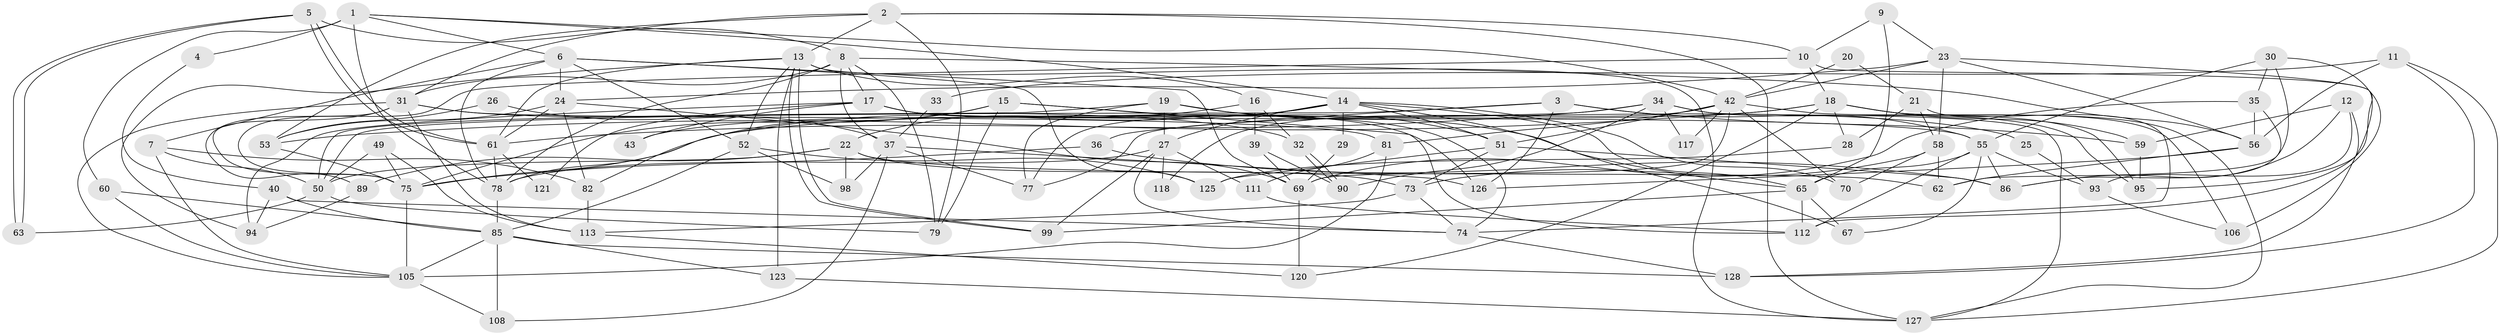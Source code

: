 // Generated by graph-tools (version 1.1) at 2025/24/03/03/25 07:24:01]
// undirected, 90 vertices, 213 edges
graph export_dot {
graph [start="1"]
  node [color=gray90,style=filled];
  1 [super="+47"];
  2 [super="+129"];
  3 [super="+103"];
  4;
  5 [super="+116"];
  6 [super="+92"];
  7 [super="+119"];
  8 [super="+48"];
  9 [super="+109"];
  10;
  11;
  12 [super="+38"];
  13 [super="+46"];
  14 [super="+54"];
  15 [super="+97"];
  16;
  17;
  18 [super="+45"];
  19;
  20;
  21 [super="+41"];
  22;
  23 [super="+68"];
  24 [super="+110"];
  25;
  26;
  27 [super="+107"];
  28;
  29;
  30 [super="+57"];
  31 [super="+83"];
  32;
  33;
  34 [super="+44"];
  35;
  36;
  37 [super="+71"];
  39;
  40;
  42 [super="+66"];
  43;
  49;
  50 [super="+91"];
  51 [super="+104"];
  52;
  53 [super="+115"];
  55 [super="+72"];
  56 [super="+64"];
  58;
  59 [super="+76"];
  60;
  61 [super="+100"];
  62;
  63;
  65 [super="+80"];
  67 [super="+96"];
  69 [super="+114"];
  70;
  73;
  74 [super="+102"];
  75 [super="+87"];
  77;
  78 [super="+88"];
  79;
  81 [super="+84"];
  82;
  85 [super="+101"];
  86;
  89;
  90;
  93;
  94;
  95;
  98;
  99;
  105 [super="+124"];
  106;
  108;
  111;
  112;
  113 [super="+122"];
  117;
  118;
  120;
  121;
  123;
  125;
  126;
  127;
  128;
  1 -- 60;
  1 -- 4;
  1 -- 6;
  1 -- 78 [weight=2];
  1 -- 14;
  1 -- 42;
  2 -- 127;
  2 -- 53;
  2 -- 10;
  2 -- 31;
  2 -- 13;
  2 -- 79;
  3 -- 36;
  3 -- 126;
  3 -- 59;
  3 -- 55;
  3 -- 50;
  4 -- 40;
  5 -- 63;
  5 -- 63;
  5 -- 61;
  5 -- 61;
  5 -- 8;
  6 -- 52;
  6 -- 69;
  6 -- 24;
  6 -- 125;
  6 -- 7;
  6 -- 78;
  7 -- 50 [weight=2];
  7 -- 105;
  7 -- 82;
  8 -- 17;
  8 -- 79;
  8 -- 56;
  8 -- 31;
  8 -- 37;
  8 -- 78;
  9 -- 65;
  9 -- 10;
  9 -- 23;
  10 -- 75;
  10 -- 106;
  10 -- 18;
  11 -- 127;
  11 -- 128;
  11 -- 33;
  11 -- 56;
  12 -- 86;
  12 -- 59;
  12 -- 128;
  12 -- 93;
  13 -- 99;
  13 -- 99;
  13 -- 61;
  13 -- 94;
  13 -- 16;
  13 -- 52;
  13 -- 123;
  13 -- 127;
  14 -- 77;
  14 -- 27;
  14 -- 29;
  14 -- 67 [weight=2];
  14 -- 70;
  14 -- 43;
  14 -- 65;
  14 -- 78;
  14 -- 51;
  15 -- 112;
  15 -- 75;
  15 -- 82;
  15 -- 79;
  15 -- 51;
  16 -- 32;
  16 -- 22;
  16 -- 39;
  17 -- 126;
  17 -- 74;
  17 -- 43;
  17 -- 55;
  17 -- 94;
  17 -- 121;
  18 -- 75;
  18 -- 53;
  18 -- 106;
  18 -- 127;
  18 -- 120;
  18 -- 59;
  18 -- 28;
  19 -- 65;
  19 -- 25;
  19 -- 50;
  19 -- 77;
  19 -- 27;
  20 -- 42;
  20 -- 21;
  21 -- 58;
  21 -- 74;
  21 -- 28;
  22 -- 73;
  22 -- 62;
  22 -- 89;
  22 -- 98;
  22 -- 50;
  23 -- 56;
  23 -- 112;
  23 -- 58;
  23 -- 42;
  23 -- 24;
  24 -- 53;
  24 -- 82;
  24 -- 61;
  24 -- 69;
  25 -- 93;
  26 -- 53;
  26 -- 37;
  27 -- 111;
  27 -- 99;
  27 -- 118;
  27 -- 74;
  27 -- 78;
  28 -- 125;
  29 -- 69;
  30 -- 35;
  30 -- 62;
  30 -- 95;
  30 -- 55;
  31 -- 89;
  31 -- 75;
  31 -- 32;
  31 -- 81;
  31 -- 105;
  31 -- 113;
  32 -- 90;
  32 -- 90;
  33 -- 37;
  34 -- 127;
  34 -- 117;
  34 -- 77;
  34 -- 90;
  34 -- 61;
  34 -- 95;
  35 -- 69;
  35 -- 56;
  35 -- 86;
  36 -- 86;
  36 -- 75;
  37 -- 98;
  37 -- 77;
  37 -- 108;
  37 -- 126;
  39 -- 90;
  39 -- 69;
  40 -- 94;
  40 -- 74;
  40 -- 85;
  42 -- 95;
  42 -- 69;
  42 -- 70;
  42 -- 81 [weight=2];
  42 -- 117;
  42 -- 118;
  42 -- 51;
  49 -- 75;
  49 -- 113;
  49 -- 50;
  50 -- 79;
  50 -- 63;
  51 -- 86;
  51 -- 73;
  51 -- 125;
  52 -- 98;
  52 -- 125;
  52 -- 85;
  53 -- 75;
  55 -- 86;
  55 -- 93;
  55 -- 112;
  55 -- 65;
  55 -- 67;
  56 -- 62;
  56 -- 126;
  58 -- 73;
  58 -- 62;
  58 -- 70;
  59 -- 95;
  60 -- 85;
  60 -- 105;
  61 -- 78;
  61 -- 121;
  65 -- 67;
  65 -- 112;
  65 -- 99;
  69 -- 120;
  73 -- 74;
  73 -- 113;
  74 -- 128;
  75 -- 105;
  78 -- 85;
  81 -- 105;
  81 -- 111;
  82 -- 113;
  85 -- 108;
  85 -- 128;
  85 -- 105;
  85 -- 123;
  89 -- 94;
  93 -- 106;
  105 -- 108;
  111 -- 112;
  113 -- 120;
  123 -- 127;
}

